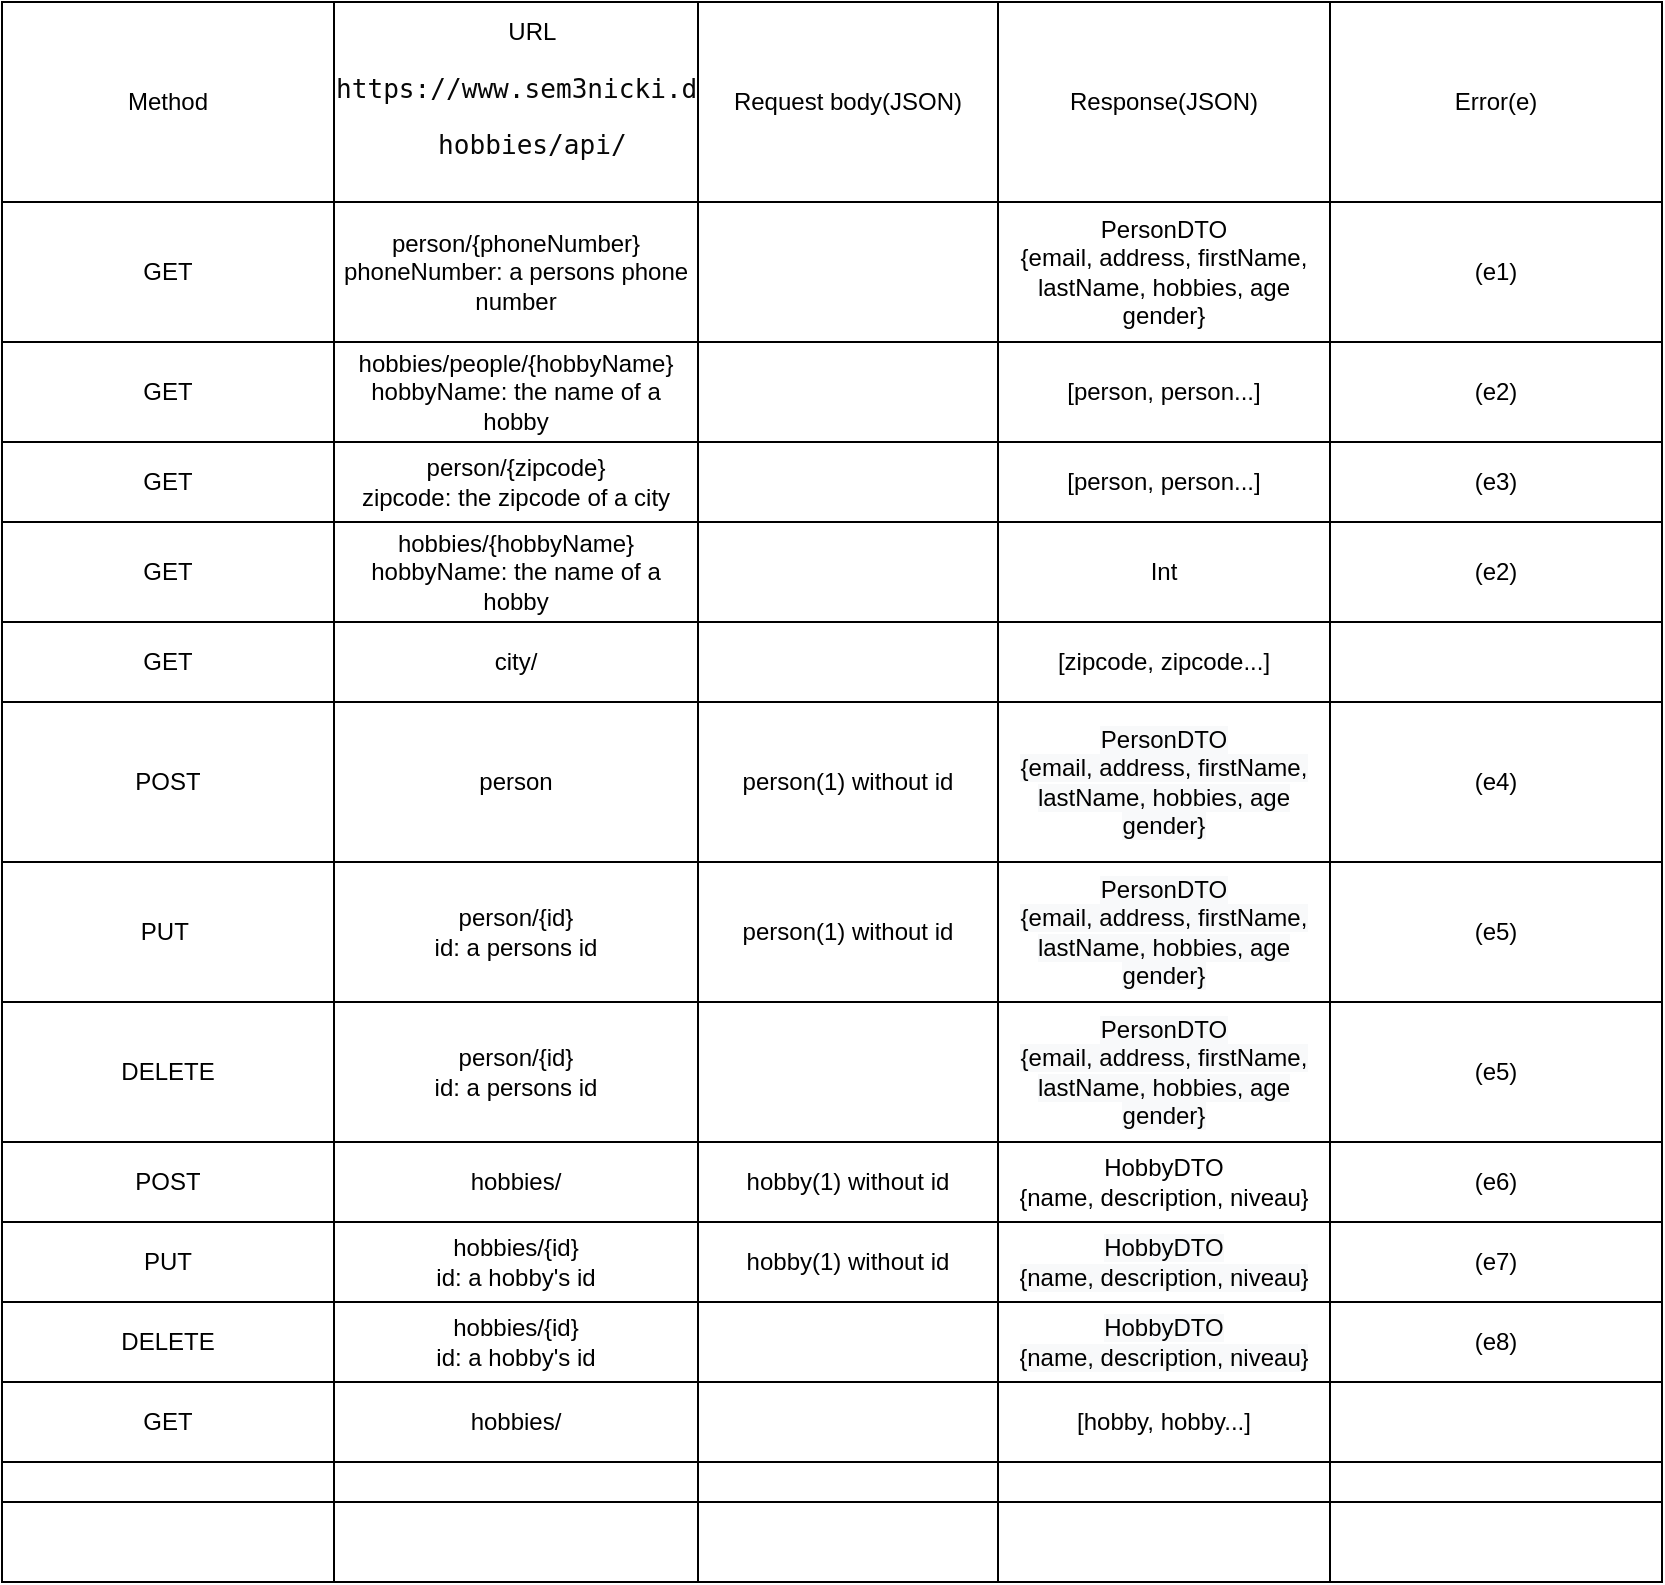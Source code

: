 <mxfile version="15.5.4" type="embed"><diagram id="j8MIKw62AZeavG9Pxoqh" name="Side-1"><mxGraphModel dx="915" dy="692" grid="1" gridSize="10" guides="1" tooltips="1" connect="1" arrows="1" fold="1" page="1" pageScale="1" pageWidth="827" pageHeight="1169" math="0" shadow="0"><root><mxCell id="0"/><mxCell id="1" parent="0"/><mxCell id="_aWR4UNyZZ-UsJ6io7S8-28" value="" style="shape=table;startSize=0;container=1;collapsible=0;childLayout=tableLayout;" parent="1" vertex="1"><mxGeometry width="830" height="790" as="geometry"/></mxCell><mxCell id="_aWR4UNyZZ-UsJ6io7S8-29" value="" style="shape=tableRow;horizontal=0;startSize=0;swimlaneHead=0;swimlaneBody=0;top=0;left=0;bottom=0;right=0;collapsible=0;dropTarget=0;fillColor=none;points=[[0,0.5],[1,0.5]];portConstraint=eastwest;" parent="_aWR4UNyZZ-UsJ6io7S8-28" vertex="1"><mxGeometry width="830" height="100" as="geometry"/></mxCell><mxCell id="_aWR4UNyZZ-UsJ6io7S8-30" value="Method" style="shape=partialRectangle;html=1;whiteSpace=wrap;connectable=0;overflow=hidden;fillColor=none;top=0;left=0;bottom=0;right=0;pointerEvents=1;" parent="_aWR4UNyZZ-UsJ6io7S8-29" vertex="1"><mxGeometry width="166" height="100" as="geometry"><mxRectangle width="166" height="100" as="alternateBounds"/></mxGeometry></mxCell><mxCell id="_aWR4UNyZZ-UsJ6io7S8-31" value="URL&lt;br&gt;&lt;pre style=&quot;background-color: #ffffff ; color: #080808 ; font-family: &amp;#34;jetbrains mono&amp;#34; , monospace ; font-size: 9.8pt&quot;&gt;https://www.sem3nicki.dk/&lt;/pre&gt;&lt;pre style=&quot;background-color: #ffffff ; color: #080808 ; font-family: &amp;#34;jetbrains mono&amp;#34; , monospace ; font-size: 9.8pt&quot;&gt;hobbies/api/&lt;/pre&gt;" style="shape=partialRectangle;html=1;whiteSpace=wrap;connectable=0;overflow=hidden;fillColor=none;top=0;left=0;bottom=0;right=0;pointerEvents=1;" parent="_aWR4UNyZZ-UsJ6io7S8-29" vertex="1"><mxGeometry x="166" width="182" height="100" as="geometry"><mxRectangle width="182" height="100" as="alternateBounds"/></mxGeometry></mxCell><mxCell id="_aWR4UNyZZ-UsJ6io7S8-32" value="Request body(JSON)" style="shape=partialRectangle;html=1;whiteSpace=wrap;connectable=0;overflow=hidden;fillColor=none;top=0;left=0;bottom=0;right=0;pointerEvents=1;" parent="_aWR4UNyZZ-UsJ6io7S8-29" vertex="1"><mxGeometry x="348" width="150" height="100" as="geometry"><mxRectangle width="150" height="100" as="alternateBounds"/></mxGeometry></mxCell><mxCell id="_aWR4UNyZZ-UsJ6io7S8-33" value="Response(JSON)" style="shape=partialRectangle;html=1;whiteSpace=wrap;connectable=0;overflow=hidden;fillColor=none;top=0;left=0;bottom=0;right=0;pointerEvents=1;" parent="_aWR4UNyZZ-UsJ6io7S8-29" vertex="1"><mxGeometry x="498" width="166" height="100" as="geometry"><mxRectangle width="166" height="100" as="alternateBounds"/></mxGeometry></mxCell><mxCell id="_aWR4UNyZZ-UsJ6io7S8-34" value="Error(e)" style="shape=partialRectangle;html=1;whiteSpace=wrap;connectable=0;overflow=hidden;fillColor=none;top=0;left=0;bottom=0;right=0;pointerEvents=1;" parent="_aWR4UNyZZ-UsJ6io7S8-29" vertex="1"><mxGeometry x="664" width="166" height="100" as="geometry"><mxRectangle width="166" height="100" as="alternateBounds"/></mxGeometry></mxCell><mxCell id="_aWR4UNyZZ-UsJ6io7S8-35" value="" style="shape=tableRow;horizontal=0;startSize=0;swimlaneHead=0;swimlaneBody=0;top=0;left=0;bottom=0;right=0;collapsible=0;dropTarget=0;fillColor=none;points=[[0,0.5],[1,0.5]];portConstraint=eastwest;" parent="_aWR4UNyZZ-UsJ6io7S8-28" vertex="1"><mxGeometry y="100" width="830" height="70" as="geometry"/></mxCell><mxCell id="_aWR4UNyZZ-UsJ6io7S8-36" value="GET" style="shape=partialRectangle;html=1;whiteSpace=wrap;connectable=0;overflow=hidden;fillColor=none;top=0;left=0;bottom=0;right=0;pointerEvents=1;" parent="_aWR4UNyZZ-UsJ6io7S8-35" vertex="1"><mxGeometry width="166" height="70" as="geometry"><mxRectangle width="166" height="70" as="alternateBounds"/></mxGeometry></mxCell><mxCell id="_aWR4UNyZZ-UsJ6io7S8-37" value="person/{phoneNumber}&lt;br&gt;phoneNumber: a persons phone number" style="shape=partialRectangle;html=1;whiteSpace=wrap;connectable=0;overflow=hidden;fillColor=none;top=0;left=0;bottom=0;right=0;pointerEvents=1;" parent="_aWR4UNyZZ-UsJ6io7S8-35" vertex="1"><mxGeometry x="166" width="182" height="70" as="geometry"><mxRectangle width="182" height="70" as="alternateBounds"/></mxGeometry></mxCell><mxCell id="_aWR4UNyZZ-UsJ6io7S8-38" value="" style="shape=partialRectangle;html=1;whiteSpace=wrap;connectable=0;overflow=hidden;fillColor=none;top=0;left=0;bottom=0;right=0;pointerEvents=1;" parent="_aWR4UNyZZ-UsJ6io7S8-35" vertex="1"><mxGeometry x="348" width="150" height="70" as="geometry"><mxRectangle width="150" height="70" as="alternateBounds"/></mxGeometry></mxCell><mxCell id="_aWR4UNyZZ-UsJ6io7S8-39" value="PersonDTO&lt;br&gt;{email, address, firstName,&lt;br&gt;lastName, hobbies, age&lt;br&gt;gender}&lt;br&gt;" style="shape=partialRectangle;html=1;whiteSpace=wrap;connectable=0;overflow=hidden;fillColor=none;top=0;left=0;bottom=0;right=0;pointerEvents=1;" parent="_aWR4UNyZZ-UsJ6io7S8-35" vertex="1"><mxGeometry x="498" width="166" height="70" as="geometry"><mxRectangle width="166" height="70" as="alternateBounds"/></mxGeometry></mxCell><mxCell id="_aWR4UNyZZ-UsJ6io7S8-40" value="(e1)" style="shape=partialRectangle;html=1;whiteSpace=wrap;connectable=0;overflow=hidden;fillColor=none;top=0;left=0;bottom=0;right=0;pointerEvents=1;" parent="_aWR4UNyZZ-UsJ6io7S8-35" vertex="1"><mxGeometry x="664" width="166" height="70" as="geometry"><mxRectangle width="166" height="70" as="alternateBounds"/></mxGeometry></mxCell><mxCell id="_aWR4UNyZZ-UsJ6io7S8-41" value="" style="shape=tableRow;horizontal=0;startSize=0;swimlaneHead=0;swimlaneBody=0;top=0;left=0;bottom=0;right=0;collapsible=0;dropTarget=0;fillColor=none;points=[[0,0.5],[1,0.5]];portConstraint=eastwest;" parent="_aWR4UNyZZ-UsJ6io7S8-28" vertex="1"><mxGeometry y="170" width="830" height="50" as="geometry"/></mxCell><mxCell id="_aWR4UNyZZ-UsJ6io7S8-42" value="GET" style="shape=partialRectangle;html=1;whiteSpace=wrap;connectable=0;overflow=hidden;fillColor=none;top=0;left=0;bottom=0;right=0;pointerEvents=1;" parent="_aWR4UNyZZ-UsJ6io7S8-41" vertex="1"><mxGeometry width="166" height="50" as="geometry"><mxRectangle width="166" height="50" as="alternateBounds"/></mxGeometry></mxCell><mxCell id="_aWR4UNyZZ-UsJ6io7S8-43" value="hobbies/people/{hobbyName}&lt;br&gt;hobbyName: the name of a hobby" style="shape=partialRectangle;html=1;whiteSpace=wrap;connectable=0;overflow=hidden;fillColor=none;top=0;left=0;bottom=0;right=0;pointerEvents=1;" parent="_aWR4UNyZZ-UsJ6io7S8-41" vertex="1"><mxGeometry x="166" width="182" height="50" as="geometry"><mxRectangle width="182" height="50" as="alternateBounds"/></mxGeometry></mxCell><mxCell id="_aWR4UNyZZ-UsJ6io7S8-44" value="" style="shape=partialRectangle;html=1;whiteSpace=wrap;connectable=0;overflow=hidden;fillColor=none;top=0;left=0;bottom=0;right=0;pointerEvents=1;" parent="_aWR4UNyZZ-UsJ6io7S8-41" vertex="1"><mxGeometry x="348" width="150" height="50" as="geometry"><mxRectangle width="150" height="50" as="alternateBounds"/></mxGeometry></mxCell><mxCell id="_aWR4UNyZZ-UsJ6io7S8-45" value="[person, person...]" style="shape=partialRectangle;html=1;whiteSpace=wrap;connectable=0;overflow=hidden;fillColor=none;top=0;left=0;bottom=0;right=0;pointerEvents=1;" parent="_aWR4UNyZZ-UsJ6io7S8-41" vertex="1"><mxGeometry x="498" width="166" height="50" as="geometry"><mxRectangle width="166" height="50" as="alternateBounds"/></mxGeometry></mxCell><mxCell id="_aWR4UNyZZ-UsJ6io7S8-46" value="(e2)" style="shape=partialRectangle;html=1;whiteSpace=wrap;connectable=0;overflow=hidden;fillColor=none;top=0;left=0;bottom=0;right=0;pointerEvents=1;" parent="_aWR4UNyZZ-UsJ6io7S8-41" vertex="1"><mxGeometry x="664" width="166" height="50" as="geometry"><mxRectangle width="166" height="50" as="alternateBounds"/></mxGeometry></mxCell><mxCell id="_aWR4UNyZZ-UsJ6io7S8-47" value="" style="shape=tableRow;horizontal=0;startSize=0;swimlaneHead=0;swimlaneBody=0;top=0;left=0;bottom=0;right=0;collapsible=0;dropTarget=0;fillColor=none;points=[[0,0.5],[1,0.5]];portConstraint=eastwest;" parent="_aWR4UNyZZ-UsJ6io7S8-28" vertex="1"><mxGeometry y="220" width="830" height="40" as="geometry"/></mxCell><mxCell id="_aWR4UNyZZ-UsJ6io7S8-48" value="GET" style="shape=partialRectangle;html=1;whiteSpace=wrap;connectable=0;overflow=hidden;fillColor=none;top=0;left=0;bottom=0;right=0;pointerEvents=1;" parent="_aWR4UNyZZ-UsJ6io7S8-47" vertex="1"><mxGeometry width="166" height="40" as="geometry"><mxRectangle width="166" height="40" as="alternateBounds"/></mxGeometry></mxCell><mxCell id="_aWR4UNyZZ-UsJ6io7S8-49" value="person/{zipcode}&lt;br&gt;zipcode: the zipcode of a city" style="shape=partialRectangle;html=1;whiteSpace=wrap;connectable=0;overflow=hidden;fillColor=none;top=0;left=0;bottom=0;right=0;pointerEvents=1;" parent="_aWR4UNyZZ-UsJ6io7S8-47" vertex="1"><mxGeometry x="166" width="182" height="40" as="geometry"><mxRectangle width="182" height="40" as="alternateBounds"/></mxGeometry></mxCell><mxCell id="_aWR4UNyZZ-UsJ6io7S8-50" value="" style="shape=partialRectangle;html=1;whiteSpace=wrap;connectable=0;overflow=hidden;fillColor=none;top=0;left=0;bottom=0;right=0;pointerEvents=1;" parent="_aWR4UNyZZ-UsJ6io7S8-47" vertex="1"><mxGeometry x="348" width="150" height="40" as="geometry"><mxRectangle width="150" height="40" as="alternateBounds"/></mxGeometry></mxCell><mxCell id="_aWR4UNyZZ-UsJ6io7S8-51" value="[person, person...]" style="shape=partialRectangle;html=1;whiteSpace=wrap;connectable=0;overflow=hidden;fillColor=none;top=0;left=0;bottom=0;right=0;pointerEvents=1;" parent="_aWR4UNyZZ-UsJ6io7S8-47" vertex="1"><mxGeometry x="498" width="166" height="40" as="geometry"><mxRectangle width="166" height="40" as="alternateBounds"/></mxGeometry></mxCell><mxCell id="_aWR4UNyZZ-UsJ6io7S8-52" value="(e3)" style="shape=partialRectangle;html=1;whiteSpace=wrap;connectable=0;overflow=hidden;fillColor=none;top=0;left=0;bottom=0;right=0;pointerEvents=1;" parent="_aWR4UNyZZ-UsJ6io7S8-47" vertex="1"><mxGeometry x="664" width="166" height="40" as="geometry"><mxRectangle width="166" height="40" as="alternateBounds"/></mxGeometry></mxCell><mxCell id="_aWR4UNyZZ-UsJ6io7S8-53" value="" style="shape=tableRow;horizontal=0;startSize=0;swimlaneHead=0;swimlaneBody=0;top=0;left=0;bottom=0;right=0;collapsible=0;dropTarget=0;fillColor=none;points=[[0,0.5],[1,0.5]];portConstraint=eastwest;" parent="_aWR4UNyZZ-UsJ6io7S8-28" vertex="1"><mxGeometry y="260" width="830" height="50" as="geometry"/></mxCell><mxCell id="_aWR4UNyZZ-UsJ6io7S8-54" value="GET" style="shape=partialRectangle;html=1;whiteSpace=wrap;connectable=0;overflow=hidden;fillColor=none;top=0;left=0;bottom=0;right=0;pointerEvents=1;" parent="_aWR4UNyZZ-UsJ6io7S8-53" vertex="1"><mxGeometry width="166" height="50" as="geometry"><mxRectangle width="166" height="50" as="alternateBounds"/></mxGeometry></mxCell><mxCell id="_aWR4UNyZZ-UsJ6io7S8-55" value="hobbies/{hobbyName}&lt;br&gt;hobbyName: the name of a hobby" style="shape=partialRectangle;html=1;whiteSpace=wrap;connectable=0;overflow=hidden;fillColor=none;top=0;left=0;bottom=0;right=0;pointerEvents=1;" parent="_aWR4UNyZZ-UsJ6io7S8-53" vertex="1"><mxGeometry x="166" width="182" height="50" as="geometry"><mxRectangle width="182" height="50" as="alternateBounds"/></mxGeometry></mxCell><mxCell id="_aWR4UNyZZ-UsJ6io7S8-56" value="" style="shape=partialRectangle;html=1;whiteSpace=wrap;connectable=0;overflow=hidden;fillColor=none;top=0;left=0;bottom=0;right=0;pointerEvents=1;" parent="_aWR4UNyZZ-UsJ6io7S8-53" vertex="1"><mxGeometry x="348" width="150" height="50" as="geometry"><mxRectangle width="150" height="50" as="alternateBounds"/></mxGeometry></mxCell><mxCell id="_aWR4UNyZZ-UsJ6io7S8-57" value="Int" style="shape=partialRectangle;html=1;whiteSpace=wrap;connectable=0;overflow=hidden;fillColor=none;top=0;left=0;bottom=0;right=0;pointerEvents=1;" parent="_aWR4UNyZZ-UsJ6io7S8-53" vertex="1"><mxGeometry x="498" width="166" height="50" as="geometry"><mxRectangle width="166" height="50" as="alternateBounds"/></mxGeometry></mxCell><mxCell id="_aWR4UNyZZ-UsJ6io7S8-58" value="(e2)" style="shape=partialRectangle;html=1;whiteSpace=wrap;connectable=0;overflow=hidden;fillColor=none;top=0;left=0;bottom=0;right=0;pointerEvents=1;" parent="_aWR4UNyZZ-UsJ6io7S8-53" vertex="1"><mxGeometry x="664" width="166" height="50" as="geometry"><mxRectangle width="166" height="50" as="alternateBounds"/></mxGeometry></mxCell><mxCell id="_aWR4UNyZZ-UsJ6io7S8-59" value="" style="shape=tableRow;horizontal=0;startSize=0;swimlaneHead=0;swimlaneBody=0;top=0;left=0;bottom=0;right=0;collapsible=0;dropTarget=0;fillColor=none;points=[[0,0.5],[1,0.5]];portConstraint=eastwest;" parent="_aWR4UNyZZ-UsJ6io7S8-28" vertex="1"><mxGeometry y="310" width="830" height="40" as="geometry"/></mxCell><mxCell id="_aWR4UNyZZ-UsJ6io7S8-60" value="GET" style="shape=partialRectangle;html=1;whiteSpace=wrap;connectable=0;overflow=hidden;fillColor=none;top=0;left=0;bottom=0;right=0;pointerEvents=1;" parent="_aWR4UNyZZ-UsJ6io7S8-59" vertex="1"><mxGeometry width="166" height="40" as="geometry"><mxRectangle width="166" height="40" as="alternateBounds"/></mxGeometry></mxCell><mxCell id="_aWR4UNyZZ-UsJ6io7S8-61" value="city/" style="shape=partialRectangle;html=1;whiteSpace=wrap;connectable=0;overflow=hidden;fillColor=none;top=0;left=0;bottom=0;right=0;pointerEvents=1;" parent="_aWR4UNyZZ-UsJ6io7S8-59" vertex="1"><mxGeometry x="166" width="182" height="40" as="geometry"><mxRectangle width="182" height="40" as="alternateBounds"/></mxGeometry></mxCell><mxCell id="_aWR4UNyZZ-UsJ6io7S8-62" value="" style="shape=partialRectangle;html=1;whiteSpace=wrap;connectable=0;overflow=hidden;fillColor=none;top=0;left=0;bottom=0;right=0;pointerEvents=1;" parent="_aWR4UNyZZ-UsJ6io7S8-59" vertex="1"><mxGeometry x="348" width="150" height="40" as="geometry"><mxRectangle width="150" height="40" as="alternateBounds"/></mxGeometry></mxCell><mxCell id="_aWR4UNyZZ-UsJ6io7S8-63" value="[zipcode, zipcode...]" style="shape=partialRectangle;html=1;whiteSpace=wrap;connectable=0;overflow=hidden;fillColor=none;top=0;left=0;bottom=0;right=0;pointerEvents=1;" parent="_aWR4UNyZZ-UsJ6io7S8-59" vertex="1"><mxGeometry x="498" width="166" height="40" as="geometry"><mxRectangle width="166" height="40" as="alternateBounds"/></mxGeometry></mxCell><mxCell id="_aWR4UNyZZ-UsJ6io7S8-64" value="" style="shape=partialRectangle;html=1;whiteSpace=wrap;connectable=0;overflow=hidden;fillColor=none;top=0;left=0;bottom=0;right=0;pointerEvents=1;" parent="_aWR4UNyZZ-UsJ6io7S8-59" vertex="1"><mxGeometry x="664" width="166" height="40" as="geometry"><mxRectangle width="166" height="40" as="alternateBounds"/></mxGeometry></mxCell><mxCell id="_aWR4UNyZZ-UsJ6io7S8-65" value="" style="shape=tableRow;horizontal=0;startSize=0;swimlaneHead=0;swimlaneBody=0;top=0;left=0;bottom=0;right=0;collapsible=0;dropTarget=0;fillColor=none;points=[[0,0.5],[1,0.5]];portConstraint=eastwest;" parent="_aWR4UNyZZ-UsJ6io7S8-28" vertex="1"><mxGeometry y="350" width="830" height="80" as="geometry"/></mxCell><mxCell id="_aWR4UNyZZ-UsJ6io7S8-66" value="POST" style="shape=partialRectangle;html=1;whiteSpace=wrap;connectable=0;overflow=hidden;fillColor=none;top=0;left=0;bottom=0;right=0;pointerEvents=1;" parent="_aWR4UNyZZ-UsJ6io7S8-65" vertex="1"><mxGeometry width="166" height="80" as="geometry"><mxRectangle width="166" height="80" as="alternateBounds"/></mxGeometry></mxCell><mxCell id="_aWR4UNyZZ-UsJ6io7S8-67" value="person" style="shape=partialRectangle;html=1;whiteSpace=wrap;connectable=0;overflow=hidden;fillColor=none;top=0;left=0;bottom=0;right=0;pointerEvents=1;" parent="_aWR4UNyZZ-UsJ6io7S8-65" vertex="1"><mxGeometry x="166" width="182" height="80" as="geometry"><mxRectangle width="182" height="80" as="alternateBounds"/></mxGeometry></mxCell><mxCell id="_aWR4UNyZZ-UsJ6io7S8-68" value="person(1) without id" style="shape=partialRectangle;html=1;whiteSpace=wrap;connectable=0;overflow=hidden;fillColor=none;top=0;left=0;bottom=0;right=0;pointerEvents=1;" parent="_aWR4UNyZZ-UsJ6io7S8-65" vertex="1"><mxGeometry x="348" width="150" height="80" as="geometry"><mxRectangle width="150" height="80" as="alternateBounds"/></mxGeometry></mxCell><mxCell id="_aWR4UNyZZ-UsJ6io7S8-69" value="&lt;span style=&quot;color: rgb(0, 0, 0); font-family: Helvetica; font-size: 12px; font-style: normal; font-variant-ligatures: normal; font-variant-caps: normal; font-weight: 400; letter-spacing: normal; orphans: 2; text-align: center; text-indent: 0px; text-transform: none; widows: 2; word-spacing: 0px; -webkit-text-stroke-width: 0px; background-color: rgb(248, 249, 250); text-decoration-thickness: initial; text-decoration-style: initial; text-decoration-color: initial; float: none; display: inline !important;&quot;&gt;PersonDTO&lt;/span&gt;&lt;br style=&quot;color: rgb(0, 0, 0); font-family: Helvetica; font-size: 12px; font-style: normal; font-variant-ligatures: normal; font-variant-caps: normal; font-weight: 400; letter-spacing: normal; orphans: 2; text-align: center; text-indent: 0px; text-transform: none; widows: 2; word-spacing: 0px; -webkit-text-stroke-width: 0px; background-color: rgb(248, 249, 250); text-decoration-thickness: initial; text-decoration-style: initial; text-decoration-color: initial;&quot;&gt;&lt;span style=&quot;color: rgb(0, 0, 0); font-family: Helvetica; font-size: 12px; font-style: normal; font-variant-ligatures: normal; font-variant-caps: normal; font-weight: 400; letter-spacing: normal; orphans: 2; text-align: center; text-indent: 0px; text-transform: none; widows: 2; word-spacing: 0px; -webkit-text-stroke-width: 0px; background-color: rgb(248, 249, 250); text-decoration-thickness: initial; text-decoration-style: initial; text-decoration-color: initial; float: none; display: inline !important;&quot;&gt;{email, address, firstName,&lt;/span&gt;&lt;br style=&quot;color: rgb(0, 0, 0); font-family: Helvetica; font-size: 12px; font-style: normal; font-variant-ligatures: normal; font-variant-caps: normal; font-weight: 400; letter-spacing: normal; orphans: 2; text-align: center; text-indent: 0px; text-transform: none; widows: 2; word-spacing: 0px; -webkit-text-stroke-width: 0px; background-color: rgb(248, 249, 250); text-decoration-thickness: initial; text-decoration-style: initial; text-decoration-color: initial;&quot;&gt;&lt;span style=&quot;color: rgb(0, 0, 0); font-family: Helvetica; font-size: 12px; font-style: normal; font-variant-ligatures: normal; font-variant-caps: normal; font-weight: 400; letter-spacing: normal; orphans: 2; text-align: center; text-indent: 0px; text-transform: none; widows: 2; word-spacing: 0px; -webkit-text-stroke-width: 0px; background-color: rgb(248, 249, 250); text-decoration-thickness: initial; text-decoration-style: initial; text-decoration-color: initial; float: none; display: inline !important;&quot;&gt;lastName, hobbies, age&lt;/span&gt;&lt;br style=&quot;color: rgb(0, 0, 0); font-family: Helvetica; font-size: 12px; font-style: normal; font-variant-ligatures: normal; font-variant-caps: normal; font-weight: 400; letter-spacing: normal; orphans: 2; text-align: center; text-indent: 0px; text-transform: none; widows: 2; word-spacing: 0px; -webkit-text-stroke-width: 0px; background-color: rgb(248, 249, 250); text-decoration-thickness: initial; text-decoration-style: initial; text-decoration-color: initial;&quot;&gt;&lt;span style=&quot;color: rgb(0, 0, 0); font-family: Helvetica; font-size: 12px; font-style: normal; font-variant-ligatures: normal; font-variant-caps: normal; font-weight: 400; letter-spacing: normal; orphans: 2; text-align: center; text-indent: 0px; text-transform: none; widows: 2; word-spacing: 0px; -webkit-text-stroke-width: 0px; background-color: rgb(248, 249, 250); text-decoration-thickness: initial; text-decoration-style: initial; text-decoration-color: initial; float: none; display: inline !important;&quot;&gt;gender}&lt;/span&gt;" style="shape=partialRectangle;html=1;whiteSpace=wrap;connectable=0;overflow=hidden;fillColor=none;top=0;left=0;bottom=0;right=0;pointerEvents=1;" parent="_aWR4UNyZZ-UsJ6io7S8-65" vertex="1"><mxGeometry x="498" width="166" height="80" as="geometry"><mxRectangle width="166" height="80" as="alternateBounds"/></mxGeometry></mxCell><mxCell id="_aWR4UNyZZ-UsJ6io7S8-70" value="(e4)" style="shape=partialRectangle;html=1;whiteSpace=wrap;connectable=0;overflow=hidden;fillColor=none;top=0;left=0;bottom=0;right=0;pointerEvents=1;" parent="_aWR4UNyZZ-UsJ6io7S8-65" vertex="1"><mxGeometry x="664" width="166" height="80" as="geometry"><mxRectangle width="166" height="80" as="alternateBounds"/></mxGeometry></mxCell><mxCell id="_aWR4UNyZZ-UsJ6io7S8-71" value="" style="shape=tableRow;horizontal=0;startSize=0;swimlaneHead=0;swimlaneBody=0;top=0;left=0;bottom=0;right=0;collapsible=0;dropTarget=0;fillColor=none;points=[[0,0.5],[1,0.5]];portConstraint=eastwest;" parent="_aWR4UNyZZ-UsJ6io7S8-28" vertex="1"><mxGeometry y="430" width="830" height="70" as="geometry"/></mxCell><mxCell id="_aWR4UNyZZ-UsJ6io7S8-72" value="PUT&lt;span style=&quot;white-space: pre;&quot;&gt; &lt;/span&gt;" style="shape=partialRectangle;html=1;whiteSpace=wrap;connectable=0;overflow=hidden;fillColor=none;top=0;left=0;bottom=0;right=0;pointerEvents=1;" parent="_aWR4UNyZZ-UsJ6io7S8-71" vertex="1"><mxGeometry width="166" height="70" as="geometry"><mxRectangle width="166" height="70" as="alternateBounds"/></mxGeometry></mxCell><mxCell id="_aWR4UNyZZ-UsJ6io7S8-73" value="person/{id}&lt;br&gt;id: a persons id" style="shape=partialRectangle;html=1;whiteSpace=wrap;connectable=0;overflow=hidden;fillColor=none;top=0;left=0;bottom=0;right=0;pointerEvents=1;" parent="_aWR4UNyZZ-UsJ6io7S8-71" vertex="1"><mxGeometry x="166" width="182" height="70" as="geometry"><mxRectangle width="182" height="70" as="alternateBounds"/></mxGeometry></mxCell><mxCell id="_aWR4UNyZZ-UsJ6io7S8-74" value="person(1) without id" style="shape=partialRectangle;html=1;whiteSpace=wrap;connectable=0;overflow=hidden;fillColor=none;top=0;left=0;bottom=0;right=0;pointerEvents=1;" parent="_aWR4UNyZZ-UsJ6io7S8-71" vertex="1"><mxGeometry x="348" width="150" height="70" as="geometry"><mxRectangle width="150" height="70" as="alternateBounds"/></mxGeometry></mxCell><mxCell id="_aWR4UNyZZ-UsJ6io7S8-75" value="&lt;span style=&quot;color: rgb(0, 0, 0); font-family: Helvetica; font-size: 12px; font-style: normal; font-variant-ligatures: normal; font-variant-caps: normal; font-weight: 400; letter-spacing: normal; orphans: 2; text-align: center; text-indent: 0px; text-transform: none; widows: 2; word-spacing: 0px; -webkit-text-stroke-width: 0px; background-color: rgb(248, 249, 250); text-decoration-thickness: initial; text-decoration-style: initial; text-decoration-color: initial; float: none; display: inline !important;&quot;&gt;PersonDTO&lt;/span&gt;&lt;br style=&quot;color: rgb(0, 0, 0); font-family: Helvetica; font-size: 12px; font-style: normal; font-variant-ligatures: normal; font-variant-caps: normal; font-weight: 400; letter-spacing: normal; orphans: 2; text-align: center; text-indent: 0px; text-transform: none; widows: 2; word-spacing: 0px; -webkit-text-stroke-width: 0px; background-color: rgb(248, 249, 250); text-decoration-thickness: initial; text-decoration-style: initial; text-decoration-color: initial;&quot;&gt;&lt;span style=&quot;color: rgb(0, 0, 0); font-family: Helvetica; font-size: 12px; font-style: normal; font-variant-ligatures: normal; font-variant-caps: normal; font-weight: 400; letter-spacing: normal; orphans: 2; text-align: center; text-indent: 0px; text-transform: none; widows: 2; word-spacing: 0px; -webkit-text-stroke-width: 0px; background-color: rgb(248, 249, 250); text-decoration-thickness: initial; text-decoration-style: initial; text-decoration-color: initial; float: none; display: inline !important;&quot;&gt;{email, address, firstName,&lt;/span&gt;&lt;br style=&quot;color: rgb(0, 0, 0); font-family: Helvetica; font-size: 12px; font-style: normal; font-variant-ligatures: normal; font-variant-caps: normal; font-weight: 400; letter-spacing: normal; orphans: 2; text-align: center; text-indent: 0px; text-transform: none; widows: 2; word-spacing: 0px; -webkit-text-stroke-width: 0px; background-color: rgb(248, 249, 250); text-decoration-thickness: initial; text-decoration-style: initial; text-decoration-color: initial;&quot;&gt;&lt;span style=&quot;color: rgb(0, 0, 0); font-family: Helvetica; font-size: 12px; font-style: normal; font-variant-ligatures: normal; font-variant-caps: normal; font-weight: 400; letter-spacing: normal; orphans: 2; text-align: center; text-indent: 0px; text-transform: none; widows: 2; word-spacing: 0px; -webkit-text-stroke-width: 0px; background-color: rgb(248, 249, 250); text-decoration-thickness: initial; text-decoration-style: initial; text-decoration-color: initial; float: none; display: inline !important;&quot;&gt;lastName, hobbies, age&lt;/span&gt;&lt;br style=&quot;color: rgb(0, 0, 0); font-family: Helvetica; font-size: 12px; font-style: normal; font-variant-ligatures: normal; font-variant-caps: normal; font-weight: 400; letter-spacing: normal; orphans: 2; text-align: center; text-indent: 0px; text-transform: none; widows: 2; word-spacing: 0px; -webkit-text-stroke-width: 0px; background-color: rgb(248, 249, 250); text-decoration-thickness: initial; text-decoration-style: initial; text-decoration-color: initial;&quot;&gt;&lt;span style=&quot;color: rgb(0, 0, 0); font-family: Helvetica; font-size: 12px; font-style: normal; font-variant-ligatures: normal; font-variant-caps: normal; font-weight: 400; letter-spacing: normal; orphans: 2; text-align: center; text-indent: 0px; text-transform: none; widows: 2; word-spacing: 0px; -webkit-text-stroke-width: 0px; background-color: rgb(248, 249, 250); text-decoration-thickness: initial; text-decoration-style: initial; text-decoration-color: initial; float: none; display: inline !important;&quot;&gt;gender}&lt;/span&gt;" style="shape=partialRectangle;html=1;whiteSpace=wrap;connectable=0;overflow=hidden;fillColor=none;top=0;left=0;bottom=0;right=0;pointerEvents=1;" parent="_aWR4UNyZZ-UsJ6io7S8-71" vertex="1"><mxGeometry x="498" width="166" height="70" as="geometry"><mxRectangle width="166" height="70" as="alternateBounds"/></mxGeometry></mxCell><mxCell id="_aWR4UNyZZ-UsJ6io7S8-76" value="(e5)" style="shape=partialRectangle;html=1;whiteSpace=wrap;connectable=0;overflow=hidden;fillColor=none;top=0;left=0;bottom=0;right=0;pointerEvents=1;" parent="_aWR4UNyZZ-UsJ6io7S8-71" vertex="1"><mxGeometry x="664" width="166" height="70" as="geometry"><mxRectangle width="166" height="70" as="alternateBounds"/></mxGeometry></mxCell><mxCell id="_aWR4UNyZZ-UsJ6io7S8-77" value="" style="shape=tableRow;horizontal=0;startSize=0;swimlaneHead=0;swimlaneBody=0;top=0;left=0;bottom=0;right=0;collapsible=0;dropTarget=0;fillColor=none;points=[[0,0.5],[1,0.5]];portConstraint=eastwest;" parent="_aWR4UNyZZ-UsJ6io7S8-28" vertex="1"><mxGeometry y="500" width="830" height="70" as="geometry"/></mxCell><mxCell id="_aWR4UNyZZ-UsJ6io7S8-78" value="DELETE" style="shape=partialRectangle;html=1;whiteSpace=wrap;connectable=0;overflow=hidden;fillColor=none;top=0;left=0;bottom=0;right=0;pointerEvents=1;" parent="_aWR4UNyZZ-UsJ6io7S8-77" vertex="1"><mxGeometry width="166" height="70" as="geometry"><mxRectangle width="166" height="70" as="alternateBounds"/></mxGeometry></mxCell><mxCell id="_aWR4UNyZZ-UsJ6io7S8-79" value="person/{id}&lt;br&gt;id: a persons id" style="shape=partialRectangle;html=1;whiteSpace=wrap;connectable=0;overflow=hidden;fillColor=none;top=0;left=0;bottom=0;right=0;pointerEvents=1;" parent="_aWR4UNyZZ-UsJ6io7S8-77" vertex="1"><mxGeometry x="166" width="182" height="70" as="geometry"><mxRectangle width="182" height="70" as="alternateBounds"/></mxGeometry></mxCell><mxCell id="_aWR4UNyZZ-UsJ6io7S8-80" value="" style="shape=partialRectangle;html=1;whiteSpace=wrap;connectable=0;overflow=hidden;fillColor=none;top=0;left=0;bottom=0;right=0;pointerEvents=1;" parent="_aWR4UNyZZ-UsJ6io7S8-77" vertex="1"><mxGeometry x="348" width="150" height="70" as="geometry"><mxRectangle width="150" height="70" as="alternateBounds"/></mxGeometry></mxCell><mxCell id="_aWR4UNyZZ-UsJ6io7S8-81" value="&lt;span style=&quot;color: rgb(0, 0, 0); font-family: Helvetica; font-size: 12px; font-style: normal; font-variant-ligatures: normal; font-variant-caps: normal; font-weight: 400; letter-spacing: normal; orphans: 2; text-align: center; text-indent: 0px; text-transform: none; widows: 2; word-spacing: 0px; -webkit-text-stroke-width: 0px; background-color: rgb(248, 249, 250); text-decoration-thickness: initial; text-decoration-style: initial; text-decoration-color: initial; float: none; display: inline !important;&quot;&gt;PersonDTO&lt;/span&gt;&lt;br style=&quot;color: rgb(0, 0, 0); font-family: Helvetica; font-size: 12px; font-style: normal; font-variant-ligatures: normal; font-variant-caps: normal; font-weight: 400; letter-spacing: normal; orphans: 2; text-align: center; text-indent: 0px; text-transform: none; widows: 2; word-spacing: 0px; -webkit-text-stroke-width: 0px; background-color: rgb(248, 249, 250); text-decoration-thickness: initial; text-decoration-style: initial; text-decoration-color: initial;&quot;&gt;&lt;span style=&quot;color: rgb(0, 0, 0); font-family: Helvetica; font-size: 12px; font-style: normal; font-variant-ligatures: normal; font-variant-caps: normal; font-weight: 400; letter-spacing: normal; orphans: 2; text-align: center; text-indent: 0px; text-transform: none; widows: 2; word-spacing: 0px; -webkit-text-stroke-width: 0px; background-color: rgb(248, 249, 250); text-decoration-thickness: initial; text-decoration-style: initial; text-decoration-color: initial; float: none; display: inline !important;&quot;&gt;{email, address, firstName,&lt;/span&gt;&lt;br style=&quot;color: rgb(0, 0, 0); font-family: Helvetica; font-size: 12px; font-style: normal; font-variant-ligatures: normal; font-variant-caps: normal; font-weight: 400; letter-spacing: normal; orphans: 2; text-align: center; text-indent: 0px; text-transform: none; widows: 2; word-spacing: 0px; -webkit-text-stroke-width: 0px; background-color: rgb(248, 249, 250); text-decoration-thickness: initial; text-decoration-style: initial; text-decoration-color: initial;&quot;&gt;&lt;span style=&quot;color: rgb(0, 0, 0); font-family: Helvetica; font-size: 12px; font-style: normal; font-variant-ligatures: normal; font-variant-caps: normal; font-weight: 400; letter-spacing: normal; orphans: 2; text-align: center; text-indent: 0px; text-transform: none; widows: 2; word-spacing: 0px; -webkit-text-stroke-width: 0px; background-color: rgb(248, 249, 250); text-decoration-thickness: initial; text-decoration-style: initial; text-decoration-color: initial; float: none; display: inline !important;&quot;&gt;lastName, hobbies, age&lt;/span&gt;&lt;br style=&quot;color: rgb(0, 0, 0); font-family: Helvetica; font-size: 12px; font-style: normal; font-variant-ligatures: normal; font-variant-caps: normal; font-weight: 400; letter-spacing: normal; orphans: 2; text-align: center; text-indent: 0px; text-transform: none; widows: 2; word-spacing: 0px; -webkit-text-stroke-width: 0px; background-color: rgb(248, 249, 250); text-decoration-thickness: initial; text-decoration-style: initial; text-decoration-color: initial;&quot;&gt;&lt;span style=&quot;color: rgb(0, 0, 0); font-family: Helvetica; font-size: 12px; font-style: normal; font-variant-ligatures: normal; font-variant-caps: normal; font-weight: 400; letter-spacing: normal; orphans: 2; text-align: center; text-indent: 0px; text-transform: none; widows: 2; word-spacing: 0px; -webkit-text-stroke-width: 0px; background-color: rgb(248, 249, 250); text-decoration-thickness: initial; text-decoration-style: initial; text-decoration-color: initial; float: none; display: inline !important;&quot;&gt;gender}&lt;/span&gt;" style="shape=partialRectangle;html=1;whiteSpace=wrap;connectable=0;overflow=hidden;fillColor=none;top=0;left=0;bottom=0;right=0;pointerEvents=1;" parent="_aWR4UNyZZ-UsJ6io7S8-77" vertex="1"><mxGeometry x="498" width="166" height="70" as="geometry"><mxRectangle width="166" height="70" as="alternateBounds"/></mxGeometry></mxCell><mxCell id="_aWR4UNyZZ-UsJ6io7S8-82" value="(e5)" style="shape=partialRectangle;html=1;whiteSpace=wrap;connectable=0;overflow=hidden;fillColor=none;top=0;left=0;bottom=0;right=0;pointerEvents=1;" parent="_aWR4UNyZZ-UsJ6io7S8-77" vertex="1"><mxGeometry x="664" width="166" height="70" as="geometry"><mxRectangle width="166" height="70" as="alternateBounds"/></mxGeometry></mxCell><mxCell id="_aWR4UNyZZ-UsJ6io7S8-83" value="" style="shape=tableRow;horizontal=0;startSize=0;swimlaneHead=0;swimlaneBody=0;top=0;left=0;bottom=0;right=0;collapsible=0;dropTarget=0;fillColor=none;points=[[0,0.5],[1,0.5]];portConstraint=eastwest;" parent="_aWR4UNyZZ-UsJ6io7S8-28" vertex="1"><mxGeometry y="570" width="830" height="40" as="geometry"/></mxCell><mxCell id="_aWR4UNyZZ-UsJ6io7S8-84" value="POST" style="shape=partialRectangle;html=1;whiteSpace=wrap;connectable=0;overflow=hidden;fillColor=none;top=0;left=0;bottom=0;right=0;pointerEvents=1;" parent="_aWR4UNyZZ-UsJ6io7S8-83" vertex="1"><mxGeometry width="166" height="40" as="geometry"><mxRectangle width="166" height="40" as="alternateBounds"/></mxGeometry></mxCell><mxCell id="_aWR4UNyZZ-UsJ6io7S8-85" value="hobbies/" style="shape=partialRectangle;html=1;whiteSpace=wrap;connectable=0;overflow=hidden;fillColor=none;top=0;left=0;bottom=0;right=0;pointerEvents=1;" parent="_aWR4UNyZZ-UsJ6io7S8-83" vertex="1"><mxGeometry x="166" width="182" height="40" as="geometry"><mxRectangle width="182" height="40" as="alternateBounds"/></mxGeometry></mxCell><mxCell id="_aWR4UNyZZ-UsJ6io7S8-86" value="hobby(1) without id" style="shape=partialRectangle;html=1;whiteSpace=wrap;connectable=0;overflow=hidden;fillColor=none;top=0;left=0;bottom=0;right=0;pointerEvents=1;" parent="_aWR4UNyZZ-UsJ6io7S8-83" vertex="1"><mxGeometry x="348" width="150" height="40" as="geometry"><mxRectangle width="150" height="40" as="alternateBounds"/></mxGeometry></mxCell><mxCell id="_aWR4UNyZZ-UsJ6io7S8-87" value="HobbyDTO&lt;br&gt;{name, description, niveau}" style="shape=partialRectangle;html=1;whiteSpace=wrap;connectable=0;overflow=hidden;fillColor=none;top=0;left=0;bottom=0;right=0;pointerEvents=1;" parent="_aWR4UNyZZ-UsJ6io7S8-83" vertex="1"><mxGeometry x="498" width="166" height="40" as="geometry"><mxRectangle width="166" height="40" as="alternateBounds"/></mxGeometry></mxCell><mxCell id="_aWR4UNyZZ-UsJ6io7S8-88" value="(e6)" style="shape=partialRectangle;html=1;whiteSpace=wrap;connectable=0;overflow=hidden;fillColor=none;top=0;left=0;bottom=0;right=0;pointerEvents=1;" parent="_aWR4UNyZZ-UsJ6io7S8-83" vertex="1"><mxGeometry x="664" width="166" height="40" as="geometry"><mxRectangle width="166" height="40" as="alternateBounds"/></mxGeometry></mxCell><mxCell id="_aWR4UNyZZ-UsJ6io7S8-89" value="" style="shape=tableRow;horizontal=0;startSize=0;swimlaneHead=0;swimlaneBody=0;top=0;left=0;bottom=0;right=0;collapsible=0;dropTarget=0;fillColor=none;points=[[0,0.5],[1,0.5]];portConstraint=eastwest;" parent="_aWR4UNyZZ-UsJ6io7S8-28" vertex="1"><mxGeometry y="610" width="830" height="40" as="geometry"/></mxCell><mxCell id="_aWR4UNyZZ-UsJ6io7S8-90" value="PUT" style="shape=partialRectangle;html=1;whiteSpace=wrap;connectable=0;overflow=hidden;fillColor=none;top=0;left=0;bottom=0;right=0;pointerEvents=1;" parent="_aWR4UNyZZ-UsJ6io7S8-89" vertex="1"><mxGeometry width="166" height="40" as="geometry"><mxRectangle width="166" height="40" as="alternateBounds"/></mxGeometry></mxCell><mxCell id="_aWR4UNyZZ-UsJ6io7S8-91" value="hobbies/{id}&lt;br&gt;id: a hobby's id" style="shape=partialRectangle;html=1;whiteSpace=wrap;connectable=0;overflow=hidden;fillColor=none;top=0;left=0;bottom=0;right=0;pointerEvents=1;" parent="_aWR4UNyZZ-UsJ6io7S8-89" vertex="1"><mxGeometry x="166" width="182" height="40" as="geometry"><mxRectangle width="182" height="40" as="alternateBounds"/></mxGeometry></mxCell><mxCell id="_aWR4UNyZZ-UsJ6io7S8-92" value="hobby(1) without id" style="shape=partialRectangle;html=1;whiteSpace=wrap;connectable=0;overflow=hidden;fillColor=none;top=0;left=0;bottom=0;right=0;pointerEvents=1;" parent="_aWR4UNyZZ-UsJ6io7S8-89" vertex="1"><mxGeometry x="348" width="150" height="40" as="geometry"><mxRectangle width="150" height="40" as="alternateBounds"/></mxGeometry></mxCell><mxCell id="_aWR4UNyZZ-UsJ6io7S8-93" value="&lt;span style=&quot;color: rgb(0, 0, 0); font-family: Helvetica; font-size: 12px; font-style: normal; font-variant-ligatures: normal; font-variant-caps: normal; font-weight: 400; letter-spacing: normal; orphans: 2; text-align: center; text-indent: 0px; text-transform: none; widows: 2; word-spacing: 0px; -webkit-text-stroke-width: 0px; background-color: rgb(248, 249, 250); text-decoration-thickness: initial; text-decoration-style: initial; text-decoration-color: initial; float: none; display: inline !important;&quot;&gt;HobbyDTO&lt;/span&gt;&lt;br style=&quot;color: rgb(0, 0, 0); font-family: Helvetica; font-size: 12px; font-style: normal; font-variant-ligatures: normal; font-variant-caps: normal; font-weight: 400; letter-spacing: normal; orphans: 2; text-align: center; text-indent: 0px; text-transform: none; widows: 2; word-spacing: 0px; -webkit-text-stroke-width: 0px; background-color: rgb(248, 249, 250); text-decoration-thickness: initial; text-decoration-style: initial; text-decoration-color: initial;&quot;&gt;&lt;span style=&quot;color: rgb(0, 0, 0); font-family: Helvetica; font-size: 12px; font-style: normal; font-variant-ligatures: normal; font-variant-caps: normal; font-weight: 400; letter-spacing: normal; orphans: 2; text-align: center; text-indent: 0px; text-transform: none; widows: 2; word-spacing: 0px; -webkit-text-stroke-width: 0px; background-color: rgb(248, 249, 250); text-decoration-thickness: initial; text-decoration-style: initial; text-decoration-color: initial; float: none; display: inline !important;&quot;&gt;{name, description, niveau}&lt;/span&gt;" style="shape=partialRectangle;html=1;whiteSpace=wrap;connectable=0;overflow=hidden;fillColor=none;top=0;left=0;bottom=0;right=0;pointerEvents=1;" parent="_aWR4UNyZZ-UsJ6io7S8-89" vertex="1"><mxGeometry x="498" width="166" height="40" as="geometry"><mxRectangle width="166" height="40" as="alternateBounds"/></mxGeometry></mxCell><mxCell id="_aWR4UNyZZ-UsJ6io7S8-94" value="(e7)" style="shape=partialRectangle;html=1;whiteSpace=wrap;connectable=0;overflow=hidden;fillColor=none;top=0;left=0;bottom=0;right=0;pointerEvents=1;" parent="_aWR4UNyZZ-UsJ6io7S8-89" vertex="1"><mxGeometry x="664" width="166" height="40" as="geometry"><mxRectangle width="166" height="40" as="alternateBounds"/></mxGeometry></mxCell><mxCell id="_aWR4UNyZZ-UsJ6io7S8-95" value="" style="shape=tableRow;horizontal=0;startSize=0;swimlaneHead=0;swimlaneBody=0;top=0;left=0;bottom=0;right=0;collapsible=0;dropTarget=0;fillColor=none;points=[[0,0.5],[1,0.5]];portConstraint=eastwest;" parent="_aWR4UNyZZ-UsJ6io7S8-28" vertex="1"><mxGeometry y="650" width="830" height="40" as="geometry"/></mxCell><mxCell id="_aWR4UNyZZ-UsJ6io7S8-96" value="DELETE" style="shape=partialRectangle;html=1;whiteSpace=wrap;connectable=0;overflow=hidden;fillColor=none;top=0;left=0;bottom=0;right=0;pointerEvents=1;" parent="_aWR4UNyZZ-UsJ6io7S8-95" vertex="1"><mxGeometry width="166" height="40" as="geometry"><mxRectangle width="166" height="40" as="alternateBounds"/></mxGeometry></mxCell><mxCell id="_aWR4UNyZZ-UsJ6io7S8-97" value="hobbies/{id}&lt;br&gt;id: a hobby's id" style="shape=partialRectangle;html=1;whiteSpace=wrap;connectable=0;overflow=hidden;fillColor=none;top=0;left=0;bottom=0;right=0;pointerEvents=1;" parent="_aWR4UNyZZ-UsJ6io7S8-95" vertex="1"><mxGeometry x="166" width="182" height="40" as="geometry"><mxRectangle width="182" height="40" as="alternateBounds"/></mxGeometry></mxCell><mxCell id="_aWR4UNyZZ-UsJ6io7S8-98" value="" style="shape=partialRectangle;html=1;whiteSpace=wrap;connectable=0;overflow=hidden;fillColor=none;top=0;left=0;bottom=0;right=0;pointerEvents=1;" parent="_aWR4UNyZZ-UsJ6io7S8-95" vertex="1"><mxGeometry x="348" width="150" height="40" as="geometry"><mxRectangle width="150" height="40" as="alternateBounds"/></mxGeometry></mxCell><mxCell id="_aWR4UNyZZ-UsJ6io7S8-99" value="&lt;span style=&quot;color: rgb(0, 0, 0); font-family: Helvetica; font-size: 12px; font-style: normal; font-variant-ligatures: normal; font-variant-caps: normal; font-weight: 400; letter-spacing: normal; orphans: 2; text-align: center; text-indent: 0px; text-transform: none; widows: 2; word-spacing: 0px; -webkit-text-stroke-width: 0px; background-color: rgb(248, 249, 250); text-decoration-thickness: initial; text-decoration-style: initial; text-decoration-color: initial; float: none; display: inline !important;&quot;&gt;HobbyDTO&lt;/span&gt;&lt;br style=&quot;color: rgb(0, 0, 0); font-family: Helvetica; font-size: 12px; font-style: normal; font-variant-ligatures: normal; font-variant-caps: normal; font-weight: 400; letter-spacing: normal; orphans: 2; text-align: center; text-indent: 0px; text-transform: none; widows: 2; word-spacing: 0px; -webkit-text-stroke-width: 0px; background-color: rgb(248, 249, 250); text-decoration-thickness: initial; text-decoration-style: initial; text-decoration-color: initial;&quot;&gt;&lt;span style=&quot;color: rgb(0, 0, 0); font-family: Helvetica; font-size: 12px; font-style: normal; font-variant-ligatures: normal; font-variant-caps: normal; font-weight: 400; letter-spacing: normal; orphans: 2; text-align: center; text-indent: 0px; text-transform: none; widows: 2; word-spacing: 0px; -webkit-text-stroke-width: 0px; background-color: rgb(248, 249, 250); text-decoration-thickness: initial; text-decoration-style: initial; text-decoration-color: initial; float: none; display: inline !important;&quot;&gt;{name, description, niveau}&lt;/span&gt;" style="shape=partialRectangle;html=1;whiteSpace=wrap;connectable=0;overflow=hidden;fillColor=none;top=0;left=0;bottom=0;right=0;pointerEvents=1;" parent="_aWR4UNyZZ-UsJ6io7S8-95" vertex="1"><mxGeometry x="498" width="166" height="40" as="geometry"><mxRectangle width="166" height="40" as="alternateBounds"/></mxGeometry></mxCell><mxCell id="_aWR4UNyZZ-UsJ6io7S8-100" value="(e8)" style="shape=partialRectangle;html=1;whiteSpace=wrap;connectable=0;overflow=hidden;fillColor=none;top=0;left=0;bottom=0;right=0;pointerEvents=1;" parent="_aWR4UNyZZ-UsJ6io7S8-95" vertex="1"><mxGeometry x="664" width="166" height="40" as="geometry"><mxRectangle width="166" height="40" as="alternateBounds"/></mxGeometry></mxCell><mxCell id="_aWR4UNyZZ-UsJ6io7S8-101" value="" style="shape=tableRow;horizontal=0;startSize=0;swimlaneHead=0;swimlaneBody=0;top=0;left=0;bottom=0;right=0;collapsible=0;dropTarget=0;fillColor=none;points=[[0,0.5],[1,0.5]];portConstraint=eastwest;" parent="_aWR4UNyZZ-UsJ6io7S8-28" vertex="1"><mxGeometry y="690" width="830" height="40" as="geometry"/></mxCell><mxCell id="_aWR4UNyZZ-UsJ6io7S8-102" value="GET" style="shape=partialRectangle;html=1;whiteSpace=wrap;connectable=0;overflow=hidden;fillColor=none;top=0;left=0;bottom=0;right=0;pointerEvents=1;" parent="_aWR4UNyZZ-UsJ6io7S8-101" vertex="1"><mxGeometry width="166" height="40" as="geometry"><mxRectangle width="166" height="40" as="alternateBounds"/></mxGeometry></mxCell><mxCell id="_aWR4UNyZZ-UsJ6io7S8-103" value="hobbies/" style="shape=partialRectangle;html=1;whiteSpace=wrap;connectable=0;overflow=hidden;fillColor=none;top=0;left=0;bottom=0;right=0;pointerEvents=1;" parent="_aWR4UNyZZ-UsJ6io7S8-101" vertex="1"><mxGeometry x="166" width="182" height="40" as="geometry"><mxRectangle width="182" height="40" as="alternateBounds"/></mxGeometry></mxCell><mxCell id="_aWR4UNyZZ-UsJ6io7S8-104" value="" style="shape=partialRectangle;html=1;whiteSpace=wrap;connectable=0;overflow=hidden;fillColor=none;top=0;left=0;bottom=0;right=0;pointerEvents=1;" parent="_aWR4UNyZZ-UsJ6io7S8-101" vertex="1"><mxGeometry x="348" width="150" height="40" as="geometry"><mxRectangle width="150" height="40" as="alternateBounds"/></mxGeometry></mxCell><mxCell id="_aWR4UNyZZ-UsJ6io7S8-105" value="[hobby, hobby...]" style="shape=partialRectangle;html=1;whiteSpace=wrap;connectable=0;overflow=hidden;fillColor=none;top=0;left=0;bottom=0;right=0;pointerEvents=1;" parent="_aWR4UNyZZ-UsJ6io7S8-101" vertex="1"><mxGeometry x="498" width="166" height="40" as="geometry"><mxRectangle width="166" height="40" as="alternateBounds"/></mxGeometry></mxCell><mxCell id="_aWR4UNyZZ-UsJ6io7S8-106" value="" style="shape=partialRectangle;html=1;whiteSpace=wrap;connectable=0;overflow=hidden;fillColor=none;top=0;left=0;bottom=0;right=0;pointerEvents=1;" parent="_aWR4UNyZZ-UsJ6io7S8-101" vertex="1"><mxGeometry x="664" width="166" height="40" as="geometry"><mxRectangle width="166" height="40" as="alternateBounds"/></mxGeometry></mxCell><mxCell id="_aWR4UNyZZ-UsJ6io7S8-107" value="" style="shape=tableRow;horizontal=0;startSize=0;swimlaneHead=0;swimlaneBody=0;top=0;left=0;bottom=0;right=0;collapsible=0;dropTarget=0;fillColor=none;points=[[0,0.5],[1,0.5]];portConstraint=eastwest;" parent="_aWR4UNyZZ-UsJ6io7S8-28" vertex="1"><mxGeometry y="730" width="830" height="20" as="geometry"/></mxCell><mxCell id="_aWR4UNyZZ-UsJ6io7S8-108" value="" style="shape=partialRectangle;html=1;whiteSpace=wrap;connectable=0;overflow=hidden;fillColor=none;top=0;left=0;bottom=0;right=0;pointerEvents=1;" parent="_aWR4UNyZZ-UsJ6io7S8-107" vertex="1"><mxGeometry width="166" height="20" as="geometry"><mxRectangle width="166" height="20" as="alternateBounds"/></mxGeometry></mxCell><mxCell id="_aWR4UNyZZ-UsJ6io7S8-109" value="" style="shape=partialRectangle;html=1;whiteSpace=wrap;connectable=0;overflow=hidden;fillColor=none;top=0;left=0;bottom=0;right=0;pointerEvents=1;" parent="_aWR4UNyZZ-UsJ6io7S8-107" vertex="1"><mxGeometry x="166" width="182" height="20" as="geometry"><mxRectangle width="182" height="20" as="alternateBounds"/></mxGeometry></mxCell><mxCell id="_aWR4UNyZZ-UsJ6io7S8-110" value="" style="shape=partialRectangle;html=1;whiteSpace=wrap;connectable=0;overflow=hidden;fillColor=none;top=0;left=0;bottom=0;right=0;pointerEvents=1;" parent="_aWR4UNyZZ-UsJ6io7S8-107" vertex="1"><mxGeometry x="348" width="150" height="20" as="geometry"><mxRectangle width="150" height="20" as="alternateBounds"/></mxGeometry></mxCell><mxCell id="_aWR4UNyZZ-UsJ6io7S8-111" value="" style="shape=partialRectangle;html=1;whiteSpace=wrap;connectable=0;overflow=hidden;fillColor=none;top=0;left=0;bottom=0;right=0;pointerEvents=1;" parent="_aWR4UNyZZ-UsJ6io7S8-107" vertex="1"><mxGeometry x="498" width="166" height="20" as="geometry"><mxRectangle width="166" height="20" as="alternateBounds"/></mxGeometry></mxCell><mxCell id="_aWR4UNyZZ-UsJ6io7S8-112" value="" style="shape=partialRectangle;html=1;whiteSpace=wrap;connectable=0;overflow=hidden;fillColor=none;top=0;left=0;bottom=0;right=0;pointerEvents=1;" parent="_aWR4UNyZZ-UsJ6io7S8-107" vertex="1"><mxGeometry x="664" width="166" height="20" as="geometry"><mxRectangle width="166" height="20" as="alternateBounds"/></mxGeometry></mxCell><mxCell id="_aWR4UNyZZ-UsJ6io7S8-113" value="" style="shape=tableRow;horizontal=0;startSize=0;swimlaneHead=0;swimlaneBody=0;top=0;left=0;bottom=0;right=0;collapsible=0;dropTarget=0;fillColor=none;points=[[0,0.5],[1,0.5]];portConstraint=eastwest;" parent="_aWR4UNyZZ-UsJ6io7S8-28" vertex="1"><mxGeometry y="750" width="830" height="40" as="geometry"/></mxCell><mxCell id="_aWR4UNyZZ-UsJ6io7S8-114" value="" style="shape=partialRectangle;html=1;whiteSpace=wrap;connectable=0;overflow=hidden;fillColor=none;top=0;left=0;bottom=0;right=0;pointerEvents=1;" parent="_aWR4UNyZZ-UsJ6io7S8-113" vertex="1"><mxGeometry width="166" height="40" as="geometry"><mxRectangle width="166" height="40" as="alternateBounds"/></mxGeometry></mxCell><mxCell id="_aWR4UNyZZ-UsJ6io7S8-115" value="" style="shape=partialRectangle;html=1;whiteSpace=wrap;connectable=0;overflow=hidden;fillColor=none;top=0;left=0;bottom=0;right=0;pointerEvents=1;" parent="_aWR4UNyZZ-UsJ6io7S8-113" vertex="1"><mxGeometry x="166" width="182" height="40" as="geometry"><mxRectangle width="182" height="40" as="alternateBounds"/></mxGeometry></mxCell><mxCell id="_aWR4UNyZZ-UsJ6io7S8-116" value="" style="shape=partialRectangle;html=1;whiteSpace=wrap;connectable=0;overflow=hidden;fillColor=none;top=0;left=0;bottom=0;right=0;pointerEvents=1;" parent="_aWR4UNyZZ-UsJ6io7S8-113" vertex="1"><mxGeometry x="348" width="150" height="40" as="geometry"><mxRectangle width="150" height="40" as="alternateBounds"/></mxGeometry></mxCell><mxCell id="_aWR4UNyZZ-UsJ6io7S8-117" value="" style="shape=partialRectangle;html=1;whiteSpace=wrap;connectable=0;overflow=hidden;fillColor=none;top=0;left=0;bottom=0;right=0;pointerEvents=1;" parent="_aWR4UNyZZ-UsJ6io7S8-113" vertex="1"><mxGeometry x="498" width="166" height="40" as="geometry"><mxRectangle width="166" height="40" as="alternateBounds"/></mxGeometry></mxCell><mxCell id="_aWR4UNyZZ-UsJ6io7S8-118" value="" style="shape=partialRectangle;html=1;whiteSpace=wrap;connectable=0;overflow=hidden;fillColor=none;top=0;left=0;bottom=0;right=0;pointerEvents=1;" parent="_aWR4UNyZZ-UsJ6io7S8-113" vertex="1"><mxGeometry x="664" width="166" height="40" as="geometry"><mxRectangle width="166" height="40" as="alternateBounds"/></mxGeometry></mxCell></root></mxGraphModel></diagram></mxfile>